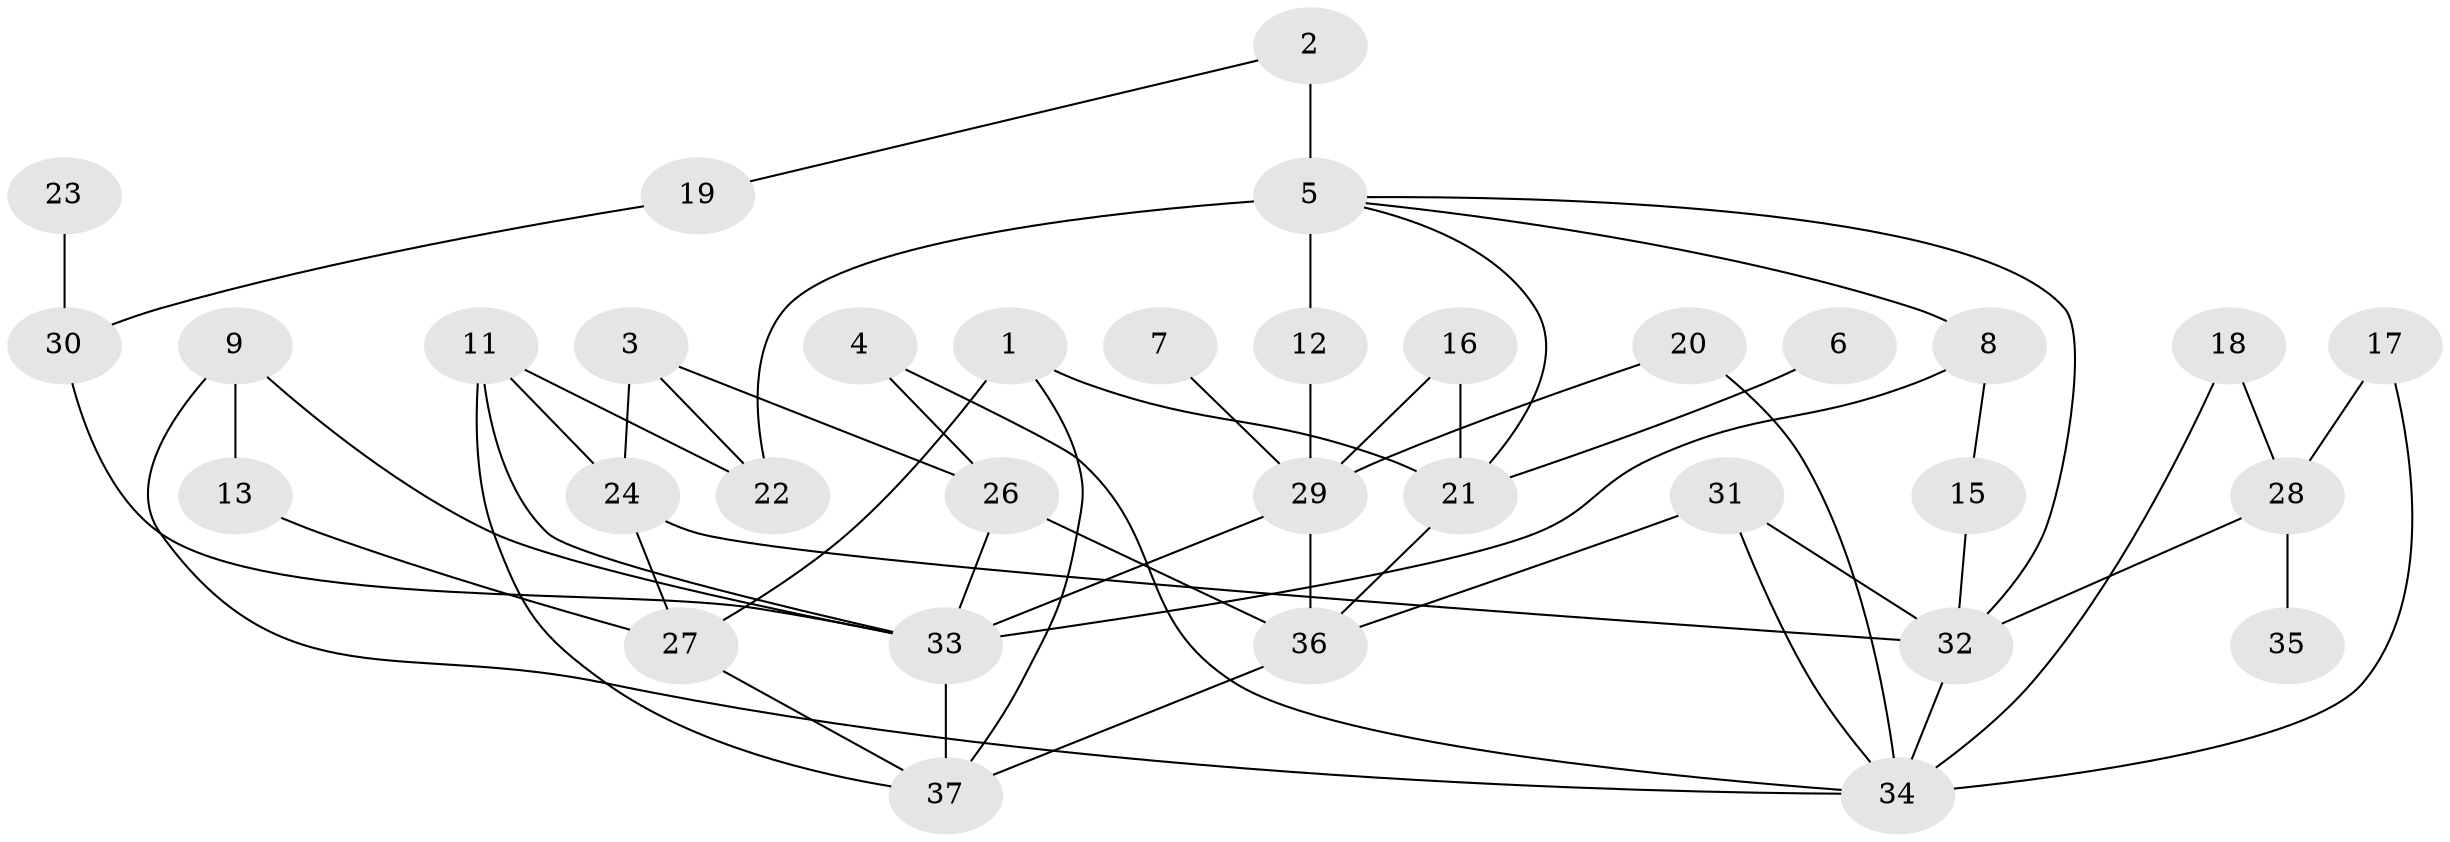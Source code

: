 // original degree distribution, {5: 0.1095890410958904, 2: 0.4383561643835616, 1: 0.0958904109589041, 3: 0.2054794520547945, 4: 0.0958904109589041, 6: 0.0136986301369863, 0: 0.0410958904109589}
// Generated by graph-tools (version 1.1) at 2025/25/03/09/25 03:25:14]
// undirected, 34 vertices, 56 edges
graph export_dot {
graph [start="1"]
  node [color=gray90,style=filled];
  1;
  2;
  3;
  4;
  5;
  6;
  7;
  8;
  9;
  11;
  12;
  13;
  15;
  16;
  17;
  18;
  19;
  20;
  21;
  22;
  23;
  24;
  26;
  27;
  28;
  29;
  30;
  31;
  32;
  33;
  34;
  35;
  36;
  37;
  1 -- 21 [weight=1.0];
  1 -- 27 [weight=1.0];
  1 -- 37 [weight=1.0];
  2 -- 5 [weight=2.0];
  2 -- 19 [weight=1.0];
  3 -- 22 [weight=1.0];
  3 -- 24 [weight=1.0];
  3 -- 26 [weight=1.0];
  4 -- 26 [weight=1.0];
  4 -- 34 [weight=1.0];
  5 -- 8 [weight=1.0];
  5 -- 12 [weight=1.0];
  5 -- 21 [weight=1.0];
  5 -- 22 [weight=2.0];
  5 -- 32 [weight=1.0];
  6 -- 21 [weight=1.0];
  7 -- 29 [weight=1.0];
  8 -- 15 [weight=1.0];
  8 -- 33 [weight=1.0];
  9 -- 13 [weight=1.0];
  9 -- 33 [weight=1.0];
  9 -- 34 [weight=1.0];
  11 -- 22 [weight=1.0];
  11 -- 24 [weight=1.0];
  11 -- 33 [weight=1.0];
  11 -- 37 [weight=1.0];
  12 -- 29 [weight=1.0];
  13 -- 27 [weight=1.0];
  15 -- 32 [weight=1.0];
  16 -- 21 [weight=1.0];
  16 -- 29 [weight=1.0];
  17 -- 28 [weight=1.0];
  17 -- 34 [weight=1.0];
  18 -- 28 [weight=1.0];
  18 -- 34 [weight=1.0];
  19 -- 30 [weight=1.0];
  20 -- 29 [weight=1.0];
  20 -- 34 [weight=1.0];
  21 -- 36 [weight=1.0];
  23 -- 30 [weight=1.0];
  24 -- 27 [weight=1.0];
  24 -- 32 [weight=1.0];
  26 -- 33 [weight=1.0];
  26 -- 36 [weight=1.0];
  27 -- 37 [weight=1.0];
  28 -- 32 [weight=1.0];
  28 -- 35 [weight=1.0];
  29 -- 33 [weight=1.0];
  29 -- 36 [weight=1.0];
  30 -- 33 [weight=1.0];
  31 -- 32 [weight=1.0];
  31 -- 34 [weight=1.0];
  31 -- 36 [weight=1.0];
  32 -- 34 [weight=2.0];
  33 -- 37 [weight=1.0];
  36 -- 37 [weight=1.0];
}
